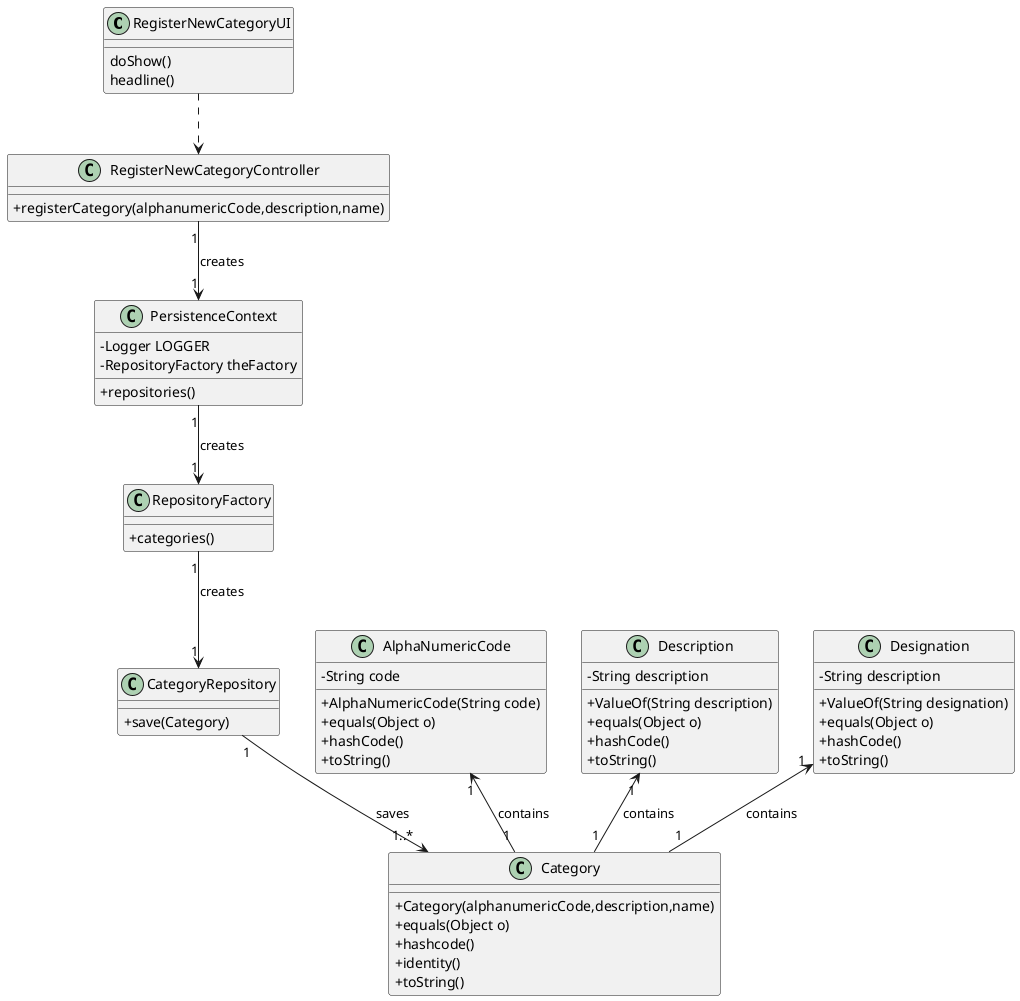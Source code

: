 @startuml
skinparam classAttributeIconSize 0

Class "RegisterNewCategoryUI"{
doShow()
headline()
}

Class "RegisterNewCategoryController"{
+registerCategory(alphanumericCode,description,name)
}

Class "AlphaNumericCode"{
-String code


+AlphaNumericCode(String code)
+equals(Object o)
+hashCode()
+toString()
}

Class "Description"{
-String description
+ValueOf(String description)
+equals(Object o)
+hashCode()
+toString()
}
Class "RepositoryFactory"{
+categories()
}
Class "Designation"{
-String description
+ValueOf(String designation)
+equals(Object o)
+hashCode()
+toString()
}


class PersistenceContext {
-Logger LOGGER
-RepositoryFactory theFactory
+repositories()
}


class CategoryRepository{
+save(Category)
}

class Category{
+Category(alphanumericCode,description,name)
+equals(Object o)
+hashcode()
+identity()
+toString()
}


RegisterNewCategoryUI..> RegisterNewCategoryController


AlphaNumericCode "1" <-- "1" Category : contains
Description "1" <-- "1" Category : contains
Designation "1" <-- "1" Category : contains


"RegisterNewCategoryController" "1" --> "1" "PersistenceContext" :creates


"PersistenceContext" "1" --> "1" "RepositoryFactory" :creates


"RepositoryFactory" "1" --> "1" "CategoryRepository"  :creates

"CategoryRepository" "1" --> "1..*" "Category" :saves


@enduml